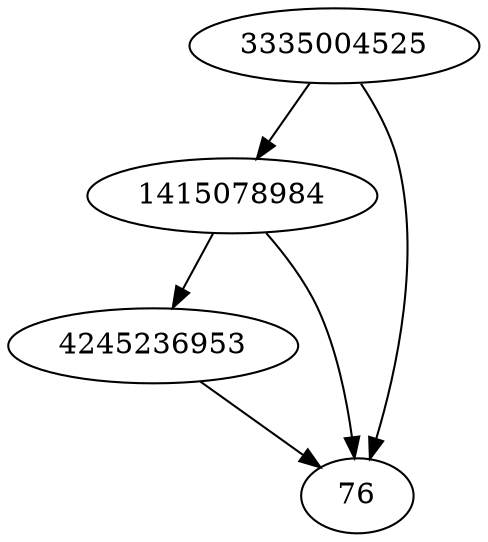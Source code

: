 strict digraph  {
1415078984;
4245236953;
76;
3335004525;
1415078984 -> 76;
1415078984 -> 4245236953;
4245236953 -> 76;
3335004525 -> 76;
3335004525 -> 1415078984;
}
